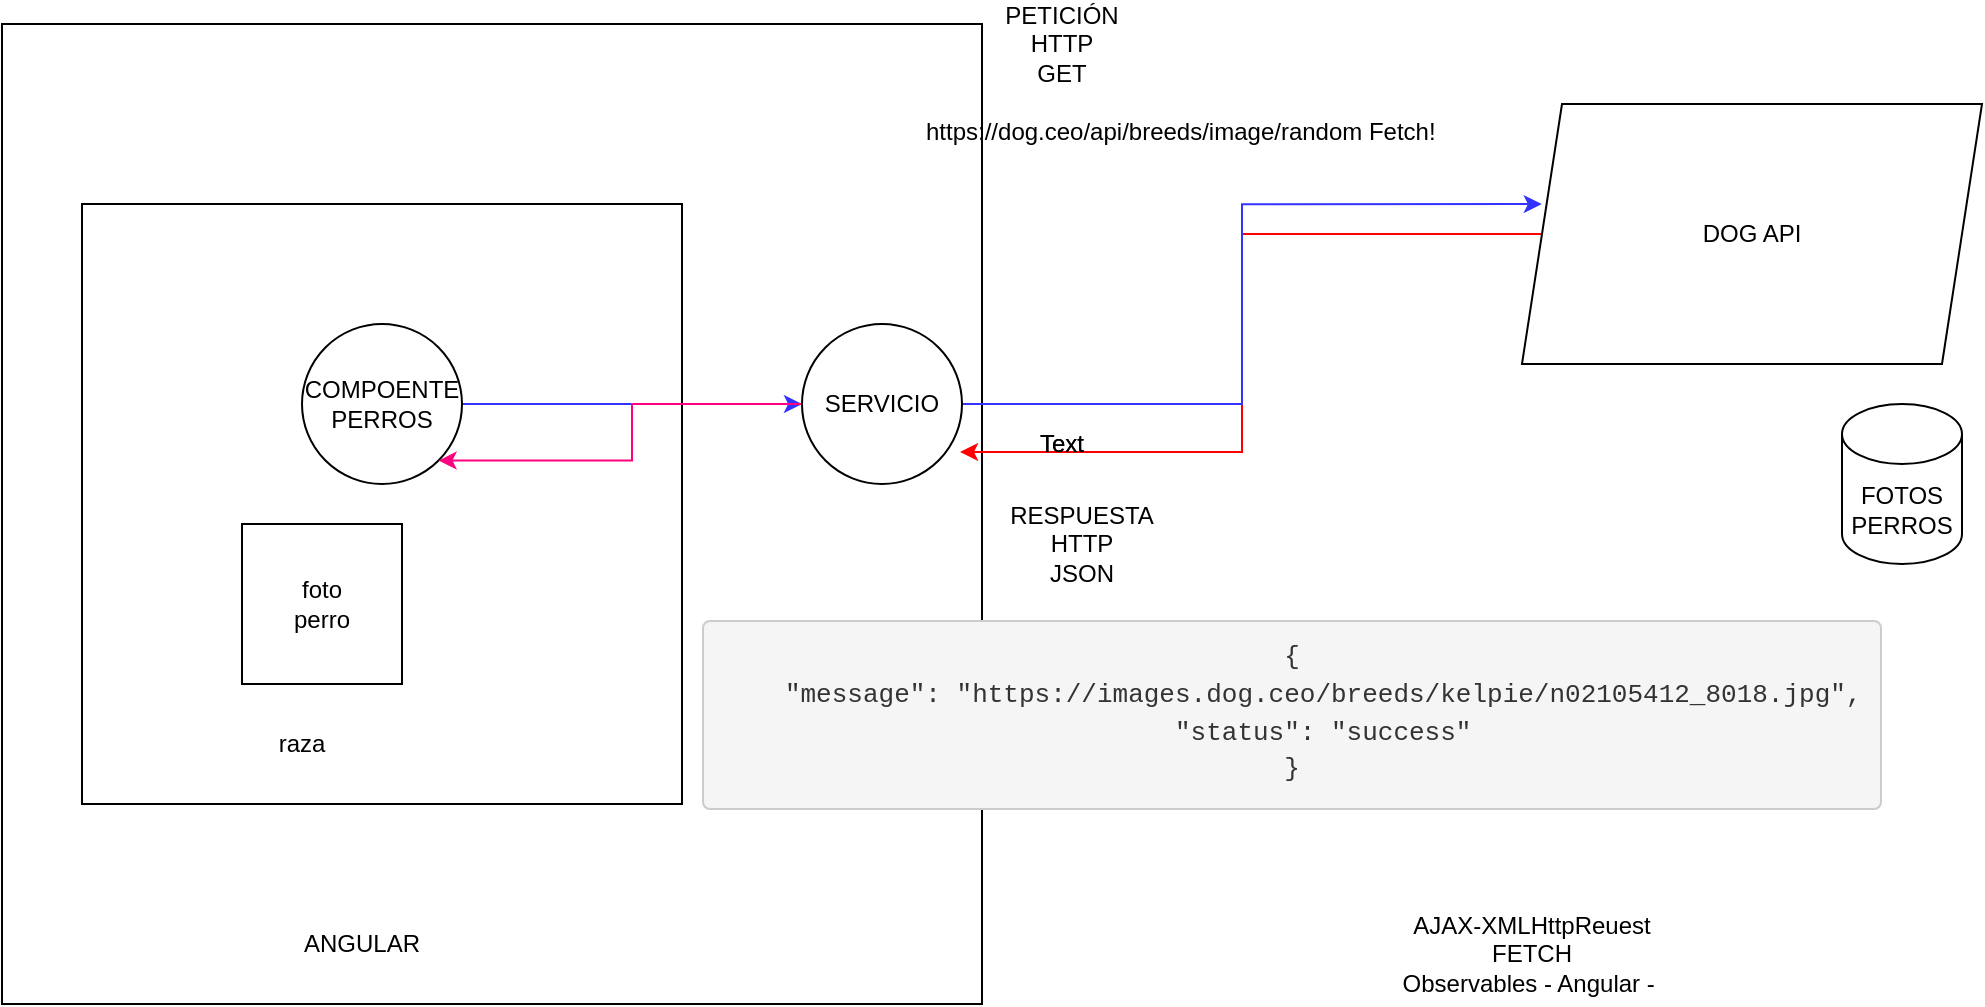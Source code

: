 <mxfile version="14.6.13" type="device"><diagram id="wczf_0oYXoTvoYEcNKY-" name="Página-1"><mxGraphModel dx="1086" dy="806" grid="1" gridSize="10" guides="1" tooltips="1" connect="1" arrows="1" fold="1" page="1" pageScale="1" pageWidth="1169" pageHeight="827" math="0" shadow="0"><root><mxCell id="0"/><mxCell id="1" parent="0"/><mxCell id="zcZbIUoR3y-5VDhr07NI-16" value="" style="whiteSpace=wrap;html=1;aspect=fixed;" vertex="1" parent="1"><mxGeometry x="10" y="110" width="490" height="490" as="geometry"/></mxCell><mxCell id="zcZbIUoR3y-5VDhr07NI-4" value="" style="whiteSpace=wrap;html=1;aspect=fixed;" vertex="1" parent="1"><mxGeometry x="50" y="200" width="300" height="300" as="geometry"/></mxCell><mxCell id="zcZbIUoR3y-5VDhr07NI-8" style="edgeStyle=orthogonalEdgeStyle;rounded=0;orthogonalLoop=1;jettySize=auto;html=1;entryX=0;entryY=0.5;entryDx=0;entryDy=0;strokeColor=#3333FF;" edge="1" parent="1" source="zcZbIUoR3y-5VDhr07NI-1" target="zcZbIUoR3y-5VDhr07NI-7"><mxGeometry relative="1" as="geometry"/></mxCell><mxCell id="zcZbIUoR3y-5VDhr07NI-1" value="COMPOENTE&lt;br&gt;PERROS&lt;br&gt;" style="ellipse;whiteSpace=wrap;html=1;aspect=fixed;" vertex="1" parent="1"><mxGeometry x="160" y="260" width="80" height="80" as="geometry"/></mxCell><mxCell id="zcZbIUoR3y-5VDhr07NI-2" value="foto&lt;br&gt;perro" style="whiteSpace=wrap;html=1;aspect=fixed;" vertex="1" parent="1"><mxGeometry x="130" y="360" width="80" height="80" as="geometry"/></mxCell><mxCell id="zcZbIUoR3y-5VDhr07NI-3" value="raza" style="text;html=1;strokeColor=none;fillColor=none;align=center;verticalAlign=middle;whiteSpace=wrap;rounded=0;" vertex="1" parent="1"><mxGeometry x="140" y="460" width="40" height="20" as="geometry"/></mxCell><mxCell id="zcZbIUoR3y-5VDhr07NI-14" style="edgeStyle=orthogonalEdgeStyle;rounded=0;orthogonalLoop=1;jettySize=auto;html=1;entryX=0.988;entryY=0.8;entryDx=0;entryDy=0;entryPerimeter=0;fillColor=#f8cecc;strokeColor=#FF0000;" edge="1" parent="1" source="zcZbIUoR3y-5VDhr07NI-5" target="zcZbIUoR3y-5VDhr07NI-7"><mxGeometry relative="1" as="geometry"/></mxCell><mxCell id="zcZbIUoR3y-5VDhr07NI-5" value="DOG API" style="shape=parallelogram;perimeter=parallelogramPerimeter;whiteSpace=wrap;html=1;fixedSize=1;" vertex="1" parent="1"><mxGeometry x="770" y="150" width="230" height="130" as="geometry"/></mxCell><mxCell id="zcZbIUoR3y-5VDhr07NI-6" value="FOTOS&lt;br&gt;PERROS" style="shape=cylinder3;whiteSpace=wrap;html=1;boundedLbl=1;backgroundOutline=1;size=15;" vertex="1" parent="1"><mxGeometry x="930" y="300" width="60" height="80" as="geometry"/></mxCell><mxCell id="zcZbIUoR3y-5VDhr07NI-9" style="edgeStyle=orthogonalEdgeStyle;rounded=0;orthogonalLoop=1;jettySize=auto;html=1;entryX=0.043;entryY=0.385;entryDx=0;entryDy=0;entryPerimeter=0;fillColor=#dae8fc;strokeColor=#3333FF;" edge="1" parent="1" source="zcZbIUoR3y-5VDhr07NI-7" target="zcZbIUoR3y-5VDhr07NI-5"><mxGeometry relative="1" as="geometry"/></mxCell><mxCell id="zcZbIUoR3y-5VDhr07NI-15" style="edgeStyle=orthogonalEdgeStyle;rounded=0;orthogonalLoop=1;jettySize=auto;html=1;entryX=1;entryY=1;entryDx=0;entryDy=0;strokeColor=#FF0080;" edge="1" parent="1" source="zcZbIUoR3y-5VDhr07NI-7" target="zcZbIUoR3y-5VDhr07NI-1"><mxGeometry relative="1" as="geometry"/></mxCell><mxCell id="zcZbIUoR3y-5VDhr07NI-7" value="SERVICIO" style="ellipse;whiteSpace=wrap;html=1;aspect=fixed;" vertex="1" parent="1"><mxGeometry x="410" y="260" width="80" height="80" as="geometry"/></mxCell><mxCell id="zcZbIUoR3y-5VDhr07NI-10" value="https://dog.ceo/api/breeds/image/random Fetch!" style="text;whiteSpace=wrap;html=1;" vertex="1" parent="1"><mxGeometry x="470" y="150" width="280" height="30" as="geometry"/></mxCell><mxCell id="zcZbIUoR3y-5VDhr07NI-11" value="&lt;pre style=&quot;box-sizing: border-box ; overflow: auto ; font-family: &amp;#34;menlo&amp;#34; , &amp;#34;monaco&amp;#34; , &amp;#34;consolas&amp;#34; , &amp;#34;courier new&amp;#34; , monospace ; font-size: 13px ; padding: 9.5px ; margin-top: 0px ; margin-bottom: 10px ; line-height: 1.429 ; color: rgb(51 , 51 , 51) ; word-break: break-all ; overflow-wrap: break-word ; background-color: rgb(245 , 245 , 245) ; border: 1px solid rgb(204 , 204 , 204) ; border-radius: 4px&quot;&gt;{&lt;br/&gt;    &quot;message&quot;: &quot;https://images.dog.ceo/breeds/kelpie/n02105412_8018.jpg&quot;,&lt;br/&gt;    &quot;status&quot;: &quot;success&quot;&lt;br/&gt;}&lt;/pre&gt;" style="text;html=1;strokeColor=none;fillColor=none;align=center;verticalAlign=middle;whiteSpace=wrap;rounded=0;" vertex="1" parent="1"><mxGeometry x="620" y="450" width="70" height="20" as="geometry"/></mxCell><mxCell id="zcZbIUoR3y-5VDhr07NI-12" value="PETICIÓN HTTP GET" style="text;html=1;strokeColor=none;fillColor=none;align=center;verticalAlign=middle;whiteSpace=wrap;rounded=0;" vertex="1" parent="1"><mxGeometry x="520" y="110" width="40" height="20" as="geometry"/></mxCell><mxCell id="zcZbIUoR3y-5VDhr07NI-13" value="RESPUESTA&lt;br&gt;HTTP&lt;br&gt;JSON" style="text;html=1;strokeColor=none;fillColor=none;align=center;verticalAlign=middle;whiteSpace=wrap;rounded=0;" vertex="1" parent="1"><mxGeometry x="530" y="360" width="40" height="20" as="geometry"/></mxCell><mxCell id="zcZbIUoR3y-5VDhr07NI-17" value="ANGULAR" style="text;html=1;strokeColor=none;fillColor=none;align=center;verticalAlign=middle;whiteSpace=wrap;rounded=0;" vertex="1" parent="1"><mxGeometry x="170" y="560" width="40" height="20" as="geometry"/></mxCell><mxCell id="zcZbIUoR3y-5VDhr07NI-18" value="Text" style="text;html=1;strokeColor=none;fillColor=none;align=center;verticalAlign=middle;whiteSpace=wrap;rounded=0;" vertex="1" parent="1"><mxGeometry x="520" y="310" width="40" height="20" as="geometry"/></mxCell><mxCell id="zcZbIUoR3y-5VDhr07NI-19" value="Text" style="text;html=1;strokeColor=none;fillColor=none;align=center;verticalAlign=middle;whiteSpace=wrap;rounded=0;" vertex="1" parent="1"><mxGeometry x="520" y="310" width="40" height="20" as="geometry"/></mxCell><mxCell id="zcZbIUoR3y-5VDhr07NI-20" value="AJAX-XMLHttpReuest&lt;br&gt;FETCH&lt;br&gt;Observables - Angular -&amp;nbsp;" style="text;html=1;strokeColor=none;fillColor=none;align=center;verticalAlign=middle;whiteSpace=wrap;rounded=0;" vertex="1" parent="1"><mxGeometry x="670" y="550" width="210" height="50" as="geometry"/></mxCell></root></mxGraphModel></diagram></mxfile>